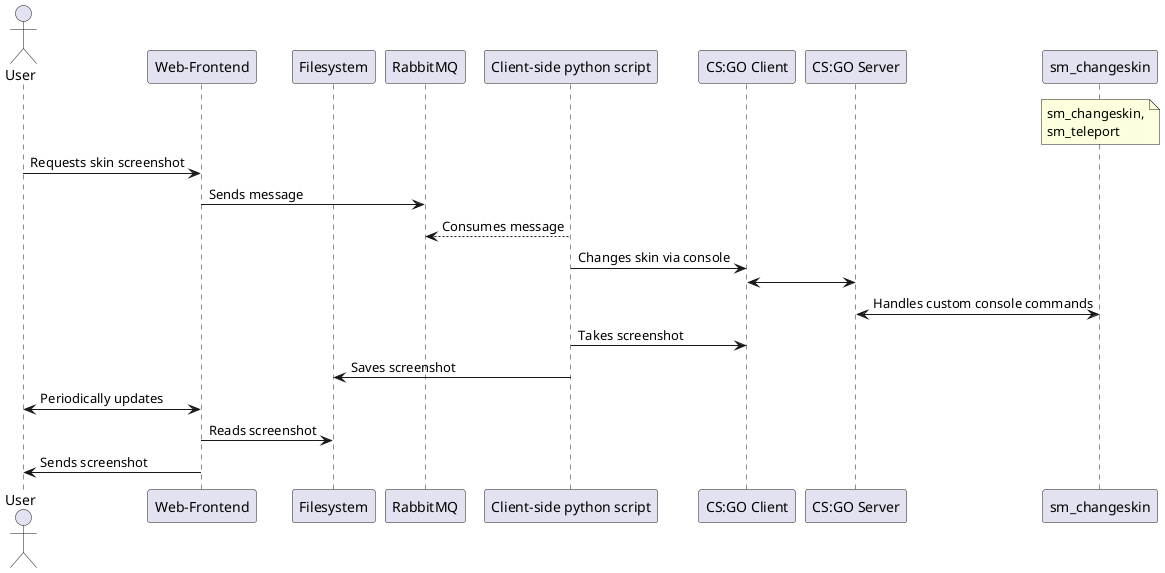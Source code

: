 @startuml
actor User
participant "Web-Frontend" as WebFrontend
participant Filesystem
participant RabbitMQ
participant "Client-side python script" as ClientSidePythonScripts
participant "CS:GO Client" as GameClient
participant "CS:GO Server" as GameServer
participant "sm_changeskin" as changeskin

note over changeskin: sm_changeskin,\nsm_teleport

User -> WebFrontend: Requests skin screenshot
WebFrontend -> RabbitMQ: Sends message
RabbitMQ <-- ClientSidePythonScripts: Consumes message
ClientSidePythonScripts -> GameClient: Changes skin via console
GameClient <-> GameServer
GameServer <-> changeskin: Handles custom console commands
ClientSidePythonScripts -> GameClient: Takes screenshot
ClientSidePythonScripts -> Filesystem: Saves screenshot

WebFrontend <-> User: Periodically updates
WebFrontend -> Filesystem: Reads screenshot
WebFrontend -> User: Sends screenshot
@enduml
